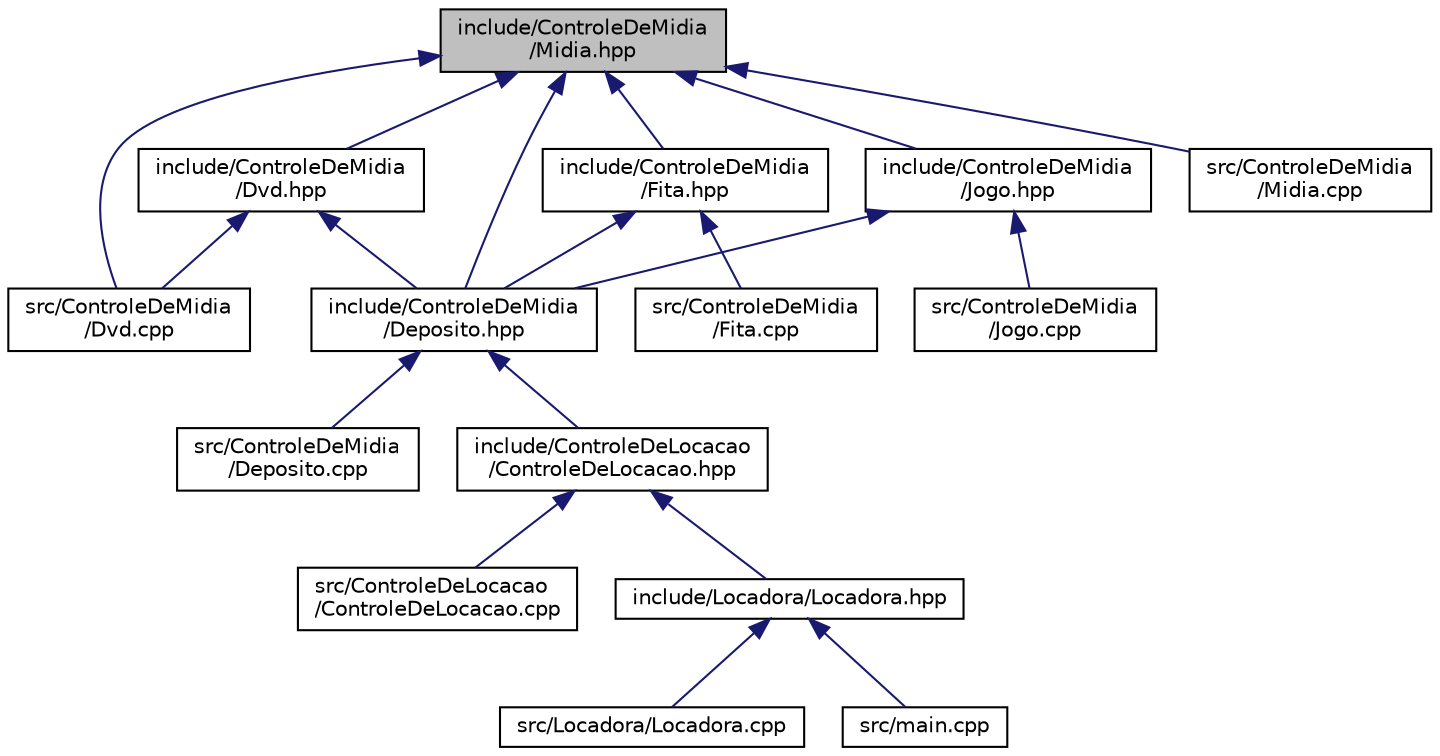 digraph "include/ControleDeMidia/Midia.hpp"
{
 // LATEX_PDF_SIZE
  edge [fontname="Helvetica",fontsize="10",labelfontname="Helvetica",labelfontsize="10"];
  node [fontname="Helvetica",fontsize="10",shape=record];
  Node1 [label="include/ControleDeMidia\l/Midia.hpp",height=0.2,width=0.4,color="black", fillcolor="grey75", style="filled", fontcolor="black",tooltip=" "];
  Node1 -> Node2 [dir="back",color="midnightblue",fontsize="10",style="solid"];
  Node2 [label="src/ControleDeMidia\l/Dvd.cpp",height=0.2,width=0.4,color="black", fillcolor="white", style="filled",URL="$Dvd_8cpp.html",tooltip=" "];
  Node1 -> Node3 [dir="back",color="midnightblue",fontsize="10",style="solid"];
  Node3 [label="src/ControleDeMidia\l/Midia.cpp",height=0.2,width=0.4,color="black", fillcolor="white", style="filled",URL="$Midia_8cpp.html",tooltip=" "];
  Node1 -> Node4 [dir="back",color="midnightblue",fontsize="10",style="solid"];
  Node4 [label="include/ControleDeMidia\l/Deposito.hpp",height=0.2,width=0.4,color="black", fillcolor="white", style="filled",URL="$Deposito_8hpp.html",tooltip=" "];
  Node4 -> Node5 [dir="back",color="midnightblue",fontsize="10",style="solid"];
  Node5 [label="src/ControleDeMidia\l/Deposito.cpp",height=0.2,width=0.4,color="black", fillcolor="white", style="filled",URL="$Deposito_8cpp.html",tooltip=" "];
  Node4 -> Node6 [dir="back",color="midnightblue",fontsize="10",style="solid"];
  Node6 [label="include/ControleDeLocacao\l/ControleDeLocacao.hpp",height=0.2,width=0.4,color="black", fillcolor="white", style="filled",URL="$ControleDeLocacao_8hpp.html",tooltip=" "];
  Node6 -> Node7 [dir="back",color="midnightblue",fontsize="10",style="solid"];
  Node7 [label="src/ControleDeLocacao\l/ControleDeLocacao.cpp",height=0.2,width=0.4,color="black", fillcolor="white", style="filled",URL="$ControleDeLocacao_8cpp.html",tooltip=" "];
  Node6 -> Node8 [dir="back",color="midnightblue",fontsize="10",style="solid"];
  Node8 [label="include/Locadora/Locadora.hpp",height=0.2,width=0.4,color="black", fillcolor="white", style="filled",URL="$Locadora_8hpp.html",tooltip=" "];
  Node8 -> Node9 [dir="back",color="midnightblue",fontsize="10",style="solid"];
  Node9 [label="src/Locadora/Locadora.cpp",height=0.2,width=0.4,color="black", fillcolor="white", style="filled",URL="$Locadora_8cpp.html",tooltip=" "];
  Node8 -> Node10 [dir="back",color="midnightblue",fontsize="10",style="solid"];
  Node10 [label="src/main.cpp",height=0.2,width=0.4,color="black", fillcolor="white", style="filled",URL="$main_8cpp.html",tooltip=" "];
  Node1 -> Node11 [dir="back",color="midnightblue",fontsize="10",style="solid"];
  Node11 [label="include/ControleDeMidia\l/Dvd.hpp",height=0.2,width=0.4,color="black", fillcolor="white", style="filled",URL="$Dvd_8hpp.html",tooltip=" "];
  Node11 -> Node2 [dir="back",color="midnightblue",fontsize="10",style="solid"];
  Node11 -> Node4 [dir="back",color="midnightblue",fontsize="10",style="solid"];
  Node1 -> Node12 [dir="back",color="midnightblue",fontsize="10",style="solid"];
  Node12 [label="include/ControleDeMidia\l/Fita.hpp",height=0.2,width=0.4,color="black", fillcolor="white", style="filled",URL="$Fita_8hpp.html",tooltip=" "];
  Node12 -> Node13 [dir="back",color="midnightblue",fontsize="10",style="solid"];
  Node13 [label="src/ControleDeMidia\l/Fita.cpp",height=0.2,width=0.4,color="black", fillcolor="white", style="filled",URL="$Fita_8cpp.html",tooltip=" "];
  Node12 -> Node4 [dir="back",color="midnightblue",fontsize="10",style="solid"];
  Node1 -> Node14 [dir="back",color="midnightblue",fontsize="10",style="solid"];
  Node14 [label="include/ControleDeMidia\l/Jogo.hpp",height=0.2,width=0.4,color="black", fillcolor="white", style="filled",URL="$Jogo_8hpp.html",tooltip=" "];
  Node14 -> Node15 [dir="back",color="midnightblue",fontsize="10",style="solid"];
  Node15 [label="src/ControleDeMidia\l/Jogo.cpp",height=0.2,width=0.4,color="black", fillcolor="white", style="filled",URL="$Jogo_8cpp.html",tooltip=" "];
  Node14 -> Node4 [dir="back",color="midnightblue",fontsize="10",style="solid"];
}
